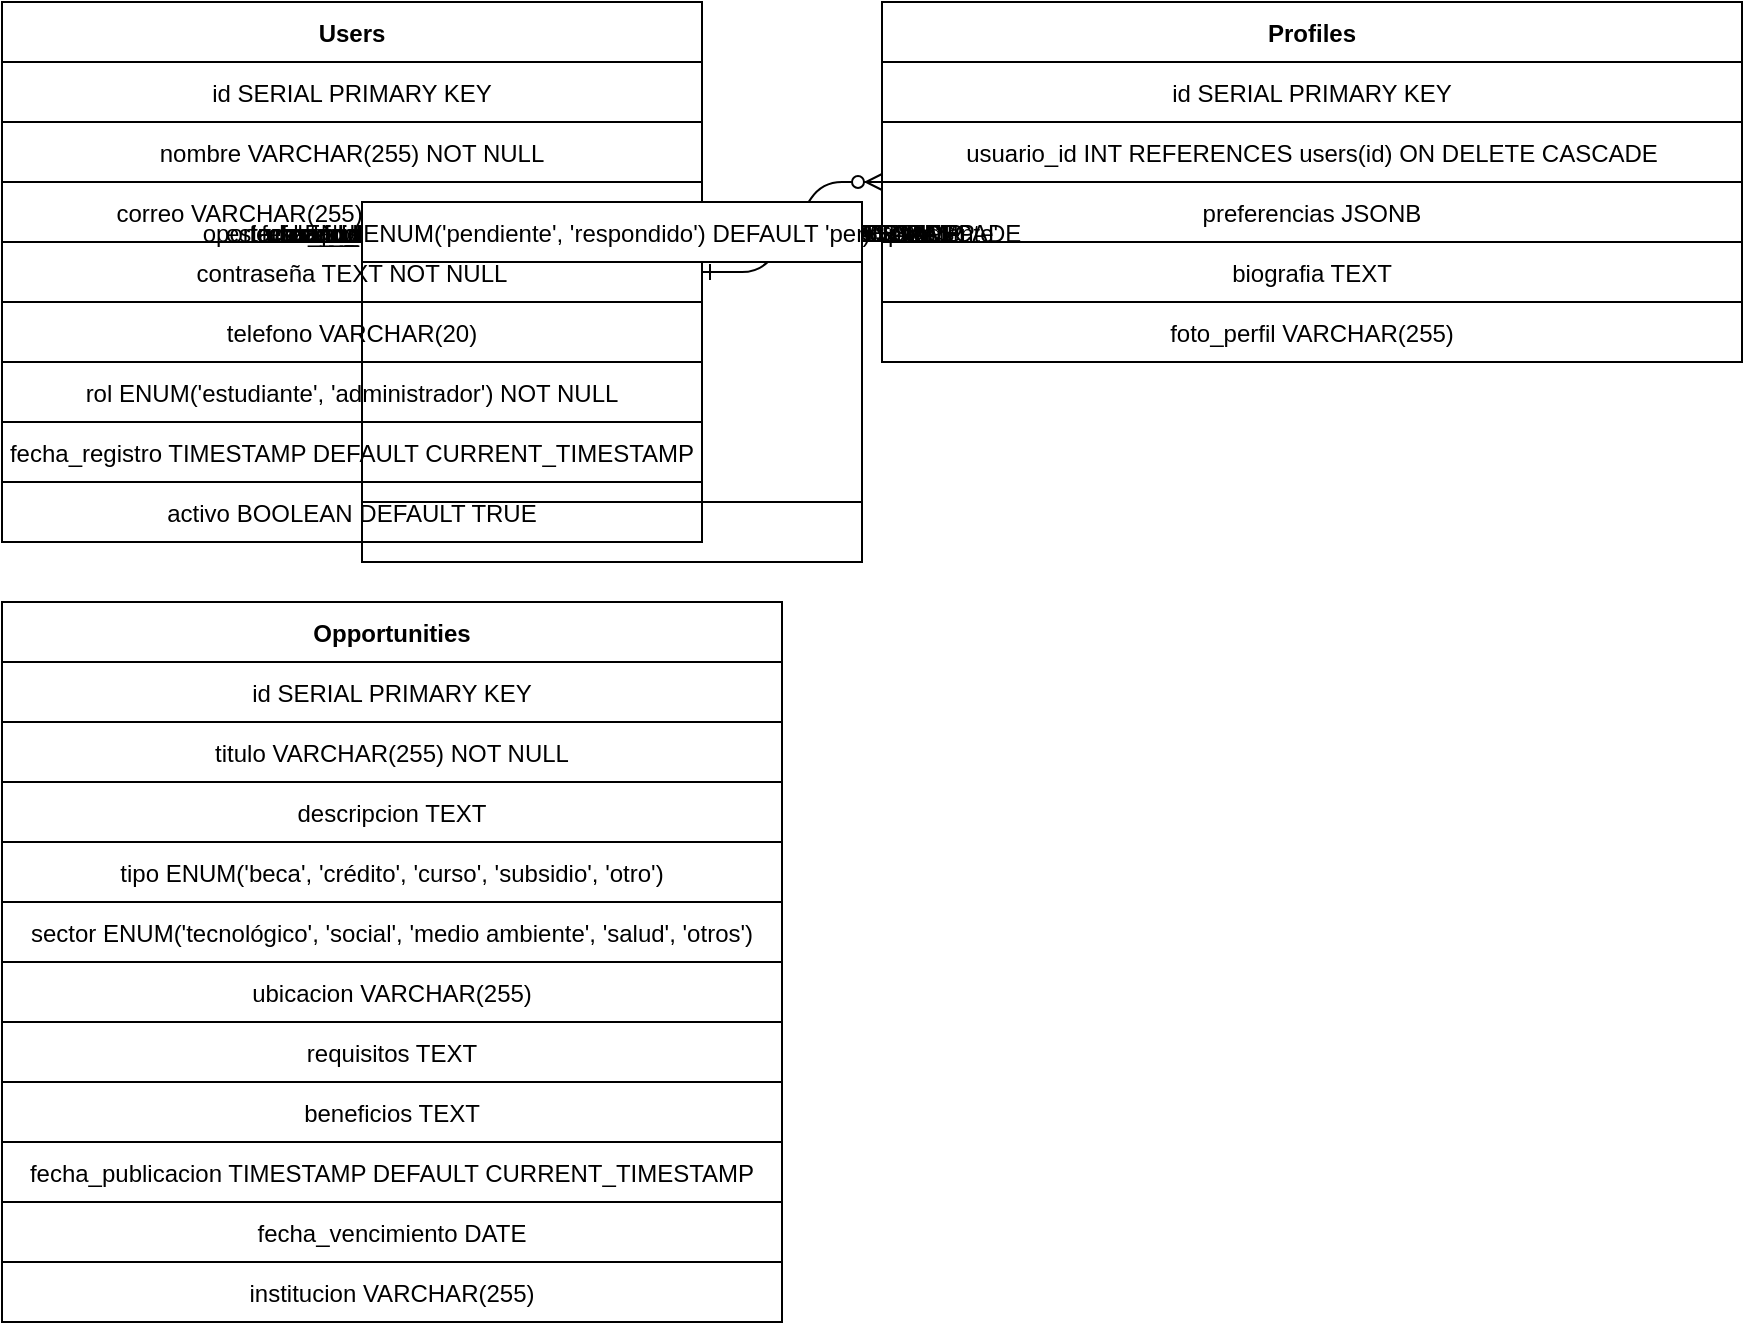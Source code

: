 <mxGraphModel dx="2240" dy="868" grid="1" gridSize="10" guides="1" tooltips="1" connect="1" arrows="1" fold="1" page="1" pageScale="1" pageWidth="1100" pageHeight="1500" math="0" shadow="0">
  <root>
    <mxCell id="0" />
    <mxCell id="1" parent="0" />

    <!--Tabla Users (Usuarios)-->
    <mxCell id="users" value="Users" style="shape=table;startSize=30;container=1;childLayout=tableLayout;fixedRows=1;rowLines=0;fontStyle=1;align=center;resizeLast=1;" parent="1" vertex="1">
      <mxGeometry x="20" y="100" width="350" height="270" as="geometry" />
    </mxCell>
    <mxCell id="users_id" value="id SERIAL PRIMARY KEY" parent="users" vertex="1">
      <mxGeometry y="30" width="350" height="30" as="geometry" />
    </mxCell>
    <mxCell id="users_nombre" value="nombre VARCHAR(255) NOT NULL" parent="users" vertex="1">
      <mxGeometry y="60" width="350" height="30" as="geometry" />
    </mxCell>
    <mxCell id="users_correo" value="correo VARCHAR(255) UNIQUE NOT NULL" parent="users" vertex="1">
      <mxGeometry y="90" width="350" height="30" as="geometry" />
    </mxCell>
    <mxCell id="users_contraseña" value="contraseña TEXT NOT NULL" parent="users" vertex="1">
      <mxGeometry y="120" width="350" height="30" as="geometry" />
    </mxCell>
    <mxCell id="users_telefono" value="telefono VARCHAR(20)" parent="users" vertex="1">
      <mxGeometry y="150" width="350" height="30" as="geometry" />
    </mxCell>
    <mxCell id="users_rol" value="rol ENUM('estudiante', 'administrador') NOT NULL" parent="users" vertex="1">
      <mxGeometry y="180" width="350" height="30" as="geometry" />
    </mxCell>
    <mxCell id="users_fecha_registro" value="fecha_registro TIMESTAMP DEFAULT CURRENT_TIMESTAMP" parent="users" vertex="1">
      <mxGeometry y="210" width="350" height="30" as="geometry" />
    </mxCell>
    <mxCell id="users_activo" value="activo BOOLEAN DEFAULT TRUE" parent="users" vertex="1">
      <mxGeometry y="240" width="350" height="30" as="geometry" />
    </mxCell>
    <mxCell id="profiles" value="Profiles" style="shape=table;startSize=30;container=1;childLayout=tableLayout;fixedRows=1;rowLines=0;fontStyle=1;align=center;resizeLast=1;" parent="1" vertex="1">
      <mxGeometry x="460" y="100" width="430" height="180" as="geometry" />
    </mxCell>
    <mxCell id="profiles_id" value="id SERIAL PRIMARY KEY" parent="profiles" vertex="1">
      <mxGeometry y="30" width="430" height="30" as="geometry" />
    </mxCell>
    <mxCell id="profiles_usuario_id" value="usuario_id INT REFERENCES users(id) ON DELETE CASCADE" parent="profiles" vertex="1">
      <mxGeometry y="60" width="430" height="30" as="geometry" />
    </mxCell>
    <mxCell id="profiles_preferencias" value="preferencias JSONB" parent="profiles" vertex="1">
      <mxGeometry y="90" width="430" height="30" as="geometry" />
    </mxCell>
    <mxCell id="profiles_biografia" value="biografia TEXT" parent="profiles" vertex="1">
      <mxGeometry y="120" width="430" height="30" as="geometry" />
    </mxCell>
    <mxCell id="profiles_foto_perfil" value="foto_perfil VARCHAR(255)" parent="profiles" vertex="1">
      <mxGeometry y="150" width="430" height="30" as="geometry" />
    </mxCell>
    <mxCell id="rel_users_profiles" value="" style="edgeStyle=entityRelationEdgeStyle;endArrow=ERzeroToMany;startArrow=ERone;endFill=1;startFill=0;" parent="1" source="users" target="profiles" edge="1">
      <mxGeometry width="100" height="100" relative="1" as="geometry" />
      <mxPoint x="350" y="150" as="sourcePoint" />
      <mxPoint x="400" y="150" as="targetPoint" />
    </mxCell>

    <!-- Tabla Opportunities (Oportunidades) -->
    <mxCell id="opportunities" value="Opportunities" style="shape=table;startSize=30;container=1;childLayout=tableLayout;fixedRows=1;rowLines=0;fontStyle=1;align=center;resizeLast=1;" vertex="1" parent="1">
      <mxGeometry x="20" y="400" width="390" height="360" as="geometry" />
    </mxCell>
    <mxCell id="opportunities_id" value="id SERIAL PRIMARY KEY" vertex="1" parent="opportunities">
      <mxGeometry y="30" width="390" height="30" as="geometry" />
    </mxCell>
    <mxCell id="opportunities_titulo" value="titulo VARCHAR(255) NOT NULL" vertex="1" parent="opportunities">
      <mxGeometry y="60" width="390" height="30" as="geometry" />
    </mxCell>
    <mxCell id="opportunities_descripcion" value="descripcion TEXT" vertex="1" parent="opportunities">
      <mxGeometry y="90" width="390" height="30" as="geometry" />
    </mxCell>
    <mxCell id="opportunities_tipo" value="tipo ENUM('beca', 'crédito', 'curso', 'subsidio', 'otro')" vertex="1" parent="opportunities">
      <mxGeometry y="120" width="390" height="30" as="geometry" />
    </mxCell>
    <mxCell id="opportunities_sector" value="sector ENUM('tecnológico', 'social', 'medio ambiente', 'salud', 'otros')" vertex="1" parent="opportunities">
      <mxGeometry y="150" width="390" height="30" as="geometry" />
    </mxCell>
    <mxCell id="opportunities_ubicacion" value="ubicacion VARCHAR(255)" vertex="1" parent="opportunities">
      <mxGeometry y="180" width="390" height="30" as="geometry" />
    </mxCell>
    <mxCell id="opportunities_requisitos" value="requisitos TEXT" vertex="1" parent="opportunities">
      <mxGeometry y="210" width="390" height="30" as="geometry" />
    </mxCell>
    <mxCell id="opportunities_beneficios" value="beneficios TEXT" vertex="1" parent="opportunities">
      <mxGeometry y="240" width="390" height="30" as="geometry" />
    </mxCell>
    <mxCell id="opportunities_fecha_publicacion" value="fecha_publicacion TIMESTAMP DEFAULT CURRENT_TIMESTAMP" vertex="1" parent="opportunities">
      <mxGeometry y="270" width="390" height="30" as="geometry" />
    </mxCell>
    <mxCell id="opportunities_fecha_vencimiento" value="fecha_vencimiento DATE" vertex="1" parent="opportunities">
      <mxGeometry y="300" width="390" height="30" as="geometry" />
    </mxCell>
    <mxCell id="opportunities_institucion" value="institucion VARCHAR(255)" vertex="1" parent="opportunities">
      <mxGeometry y="330" width="390" height="30" as="geometry" />
    </mxCell>

    <!-- Tabla Applications (Postulaciones) -->
    <mxCell id="applications" value="Applications" style="shape=table;startSize=30;container=1;childLayout=tableLayout;fixedRows=1;rowLines=0;fontStyle=1;align=center;resizeLast=1;" parent="1" vertex="1">
      <mxGeometry x="200" y="200" width="250" height="180" as="geometry" />
    </mxCell>
    <mxCell id="applications_id" value="id SERIAL PRIMARY KEY" parent="applications" vertex="1">
      <mxGeometry width="250" height="30" as="geometry" />
    </mxCell>
    <mxCell id="applications_usuario_id" value="usuario_id INT REFERENCES users(id) ON DELETE CASCADE" parent="applications" vertex="1">
      <mxGeometry width="250" height="30" as="geometry" />
    </mxCell>
    <mxCell id="applications_oportunidad_id" value="oportunidad_id INT REFERENCES opportunities(id) ON DELETE CASCADE" parent="applications" vertex="1">
      <mxGeometry width="250" height="30" as="geometry" />
    </mxCell>
    <mxCell id="applications_estado" value="estado ENUM('pendiente', 'aprobado', 'rechazado') DEFAULT 'pendiente'" parent="applications" vertex="1">
      <mxGeometry width="250" height="30" as="geometry" />
    </mxCell>
    <mxCell id="applications_fecha_postulacion" value="fecha_postulacion TIMESTAMP DEFAULT CURRENT_TIMESTAMP" parent="applications" vertex="1">
      <mxGeometry width="250" height="30" as="geometry" />
    </mxCell>

    <!-- Tabla Donations (Donaciones) -->
    <mxCell id="donations" value="Donations" style="shape=table;startSize=30;container=1;childLayout=tableLayout;fixedRows=1;rowLines=0;fontStyle=1;align=center;resizeLast=1;" parent="1" vertex="1">
      <mxGeometry x="200" y="200" width="250" height="180" as="geometry" />
    </mxCell>
    <mxCell id="donations_id" value="id SERIAL PRIMARY KEY" parent="donations" vertex="1">
      <mxGeometry width="250" height="30" as="geometry" />
    </mxCell>
    <mxCell id="donations_usuario_id" value="usuario_id INT REFERENCES users(id) ON DELETE SET NULL" parent="donations" vertex="1">
      <mxGeometry width="250" height="30" as="geometry" />
    </mxCell>
    <mxCell id="donations_monto" value="monto DECIMAL(10,2) NOT NULL" parent="donations" vertex="1">
      <mxGeometry width="250" height="30" as="geometry" />
    </mxCell>
    <mxCell id="donations_metodo_pago" value="metodo_pago ENUM('Wompi', 'PayPal', 'Tarjeta') NOT NULL" parent="donations" vertex="1">
      <mxGeometry width="250" height="30" as="geometry" />
    </mxCell>
    <mxCell id="donations_fecha_donacion" value="fecha_donacion TIMESTAMP DEFAULT CURRENT_TIMESTAMP" parent="donations" vertex="1">
      <mxGeometry width="250" height="30" as="geometry" />
    </mxCell>

     <!-- Tabla Services (Servicios) -->
    <mxCell id="services" value="Services" style="shape=table;startSize=30;container=1;childLayout=tableLayout;fixedRows=1;rowLines=0;fontStyle=1;align=center;resizeLast=1;" parent="1" vertex="1">
      <mxGeometry x="200" y="200" width="250" height="150" as="geometry" />
    </mxCell>
    <mxCell id="services_id" value="id SERIAL PRIMARY KEY" parent="services" vertex="1">
      <mxGeometry width="250" height="30" as="geometry" />
    </mxCell>
    <mxCell id="services_titulo" value="titulo VARCHAR(255) NOT NULL" parent="services" vertex="1">
      <mxGeometry width="250" height="30" as="geometry" />
    </mxCell>
    <mxCell id="services_descripcion" value="descripcion TEXT" parent="services" vertex="1">
      <mxGeometry width="250" height="30" as="geometry" />
    </mxCell>
    <mxCell id="services_tipo" value="tipo ENUM('asesoría', 'tutoría', 'mentoría', 'otros')" parent="services" vertex="1">
      <mxGeometry width="250" height="30" as="geometry" />
    </mxCell>
    <mxCell id="services_disponibilidad" value="disponibilidad BOOLEAN DEFAULT TRUE" parent="services" vertex="1">
      <mxGeometry width="250" height="30" as="geometry" />
    </mxCell>

    <!-- Tabla Messages (Mensajes y Soporte) -->
    <mxCell id="messages" value="Messages" style="shape=table;startSize=30;container=1;childLayout=tableLayout;fixedRows=1;rowLines=0;fontStyle=1;align=center;resizeLast=1;" parent="1" vertex="1">
      <mxGeometry x="200" y="200" width="250" height="180" as="geometry" />
    </mxCell>
    <mxCell id="messages_id" value="id SERIAL PRIMARY KEY" parent="messages" vertex="1">
      <mxGeometry width="250" height="30" as="geometry" />
    </mxCell>
    <mxCell id="messages_usuario_id" value="usuario_id INT REFERENCES users(id) ON DELETE CASCADE" parent="messages" vertex="1">
      <mxGeometry width="250" height="30" as="geometry" />
    </mxCell>
    <mxCell id="messages_mensaje" value="mensaje TEXT NOT NULL" parent="messages" vertex="1">
      <mxGeometry width="250" height="30" as="geometry" />
    </mxCell>
    <mxCell id="messages_tipo" value="tipo ENUM('pregunta', 'soporte', 'reporte')" parent="messages" vertex="1">
      <mxGeometry width="250" height="30" as="geometry" />
    </mxCell>
    <mxCell id="messages_fecha_envio" value="fecha_envio TIMESTAMP DEFAULT CURRENT_TIMESTAMP" parent="messages" vertex="1">
      <mxGeometry width="250" height="30" as="geometry" />
    </mxCell>
    <mxCell id="messages_estado" value="estado ENUM('pendiente', 'respondido') DEFAULT 'pendiente'" parent="messages" vertex="1">
      <mxGeometry width="250" height="30" as="geometry" />
    </mxCell>
  </root>
</mxGraphModel>
